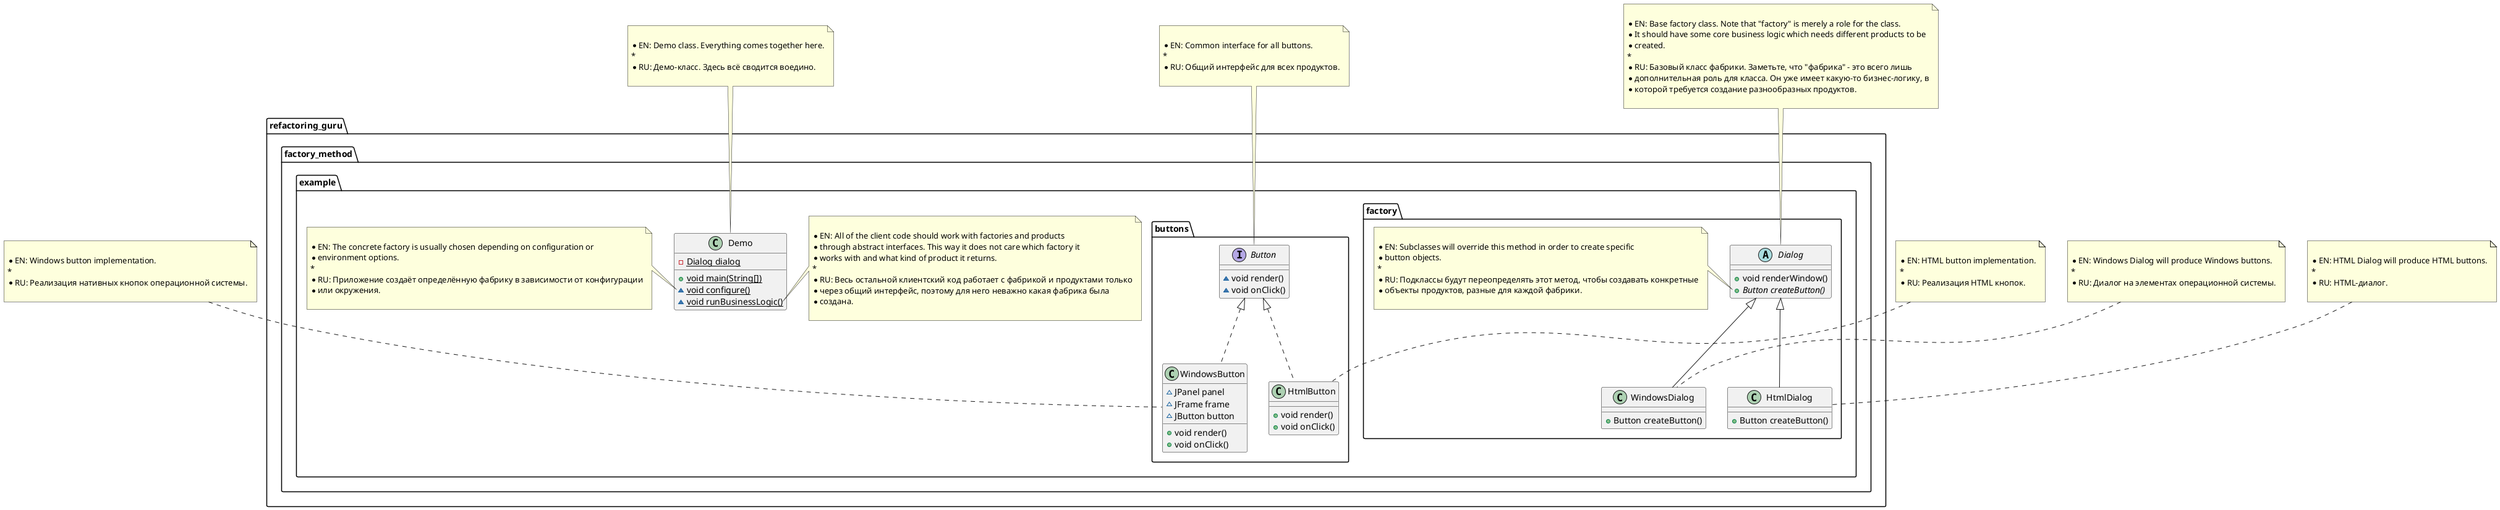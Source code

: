 @startuml
class refactoring_guru.factory_method.example.Demo {
- {static} Dialog dialog
+ {static} void main(String[])
~ {static} void configure()
~ {static} void runBusinessLogic()
}
note top of refactoring_guru.factory_method.example.Demo

 * EN: Demo class. Everything comes together here.
 *
 * RU: Демо-класс. Здесь всё сводится воедино.
 
end note


note left of refactoring_guru.factory_method.example.Demo::configure()

     * EN: The concrete factory is usually chosen depending on configuration or
     * environment options.
     *
     * RU: Приложение создаёт определённую фабрику в зависимости от конфигурации
     * или окружения.
     
end note
note right of refactoring_guru.factory_method.example.Demo::runBusinessLogic()

     * EN: All of the client code should work with factories and products
     * through abstract interfaces. This way it does not care which factory it
     * works with and what kind of product it returns.
     *
     * RU: Весь остальной клиентский код работает с фабрикой и продуктами только
     * через общий интерфейс, поэтому для него неважно какая фабрика была
     * создана.
     
end note

abstract class refactoring_guru.factory_method.example.factory.Dialog {
+ void renderWindow()
+ {abstract}Button createButton()
}
note top of refactoring_guru.factory_method.example.factory.Dialog

 * EN: Base factory class. Note that "factory" is merely a role for the class.
 * It should have some core business logic which needs different products to be
 * created.
 *
 * RU: Базовый класс фабрики. Заметьте, что "фабрика" – это всего лишь
 * дополнительная роль для класса. Он уже имеет какую-то бизнес-логику, в
 * которой требуется создание разнообразных продуктов.
 
end note

note left of refactoring_guru.factory_method.example.factory.Dialog::createButton()

     * EN: Subclasses will override this method in order to create specific
     * button objects.
     *
     * RU: Подклассы будут переопределять этот метод, чтобы создавать конкретные
     * объекты продуктов, разные для каждой фабрики.
     
end note

interface refactoring_guru.factory_method.example.buttons.Button {
~ void render()
~ void onClick()
}
note top of refactoring_guru.factory_method.example.buttons.Button

 * EN: Common interface for all buttons.
 *
 * RU: Общий интерфейс для всех продуктов.
 
end note


class refactoring_guru.factory_method.example.buttons.WindowsButton {
~ JPanel panel
~ JFrame frame
~ JButton button
+ void render()
+ void onClick()
}
note top of refactoring_guru.factory_method.example.buttons.WindowsButton

 * EN: Windows button implementation.
 *
 * RU: Реализация нативных кнопок операционной системы.
 
end note



class refactoring_guru.factory_method.example.buttons.HtmlButton {
+ void render()
+ void onClick()
}
note top of refactoring_guru.factory_method.example.buttons.HtmlButton

 * EN: HTML button implementation.
 *
 * RU: Реализация HTML кнопок.
 
end note


class refactoring_guru.factory_method.example.factory.WindowsDialog {
+ Button createButton()
}
note top of refactoring_guru.factory_method.example.factory.WindowsDialog

 * EN: Windows Dialog will produce Windows buttons.
 *
 * RU: Диалог на элементах операционной системы.
 
end note


class refactoring_guru.factory_method.example.factory.HtmlDialog {
+ Button createButton()
}
note top of refactoring_guru.factory_method.example.factory.HtmlDialog

 * EN: HTML Dialog will produce HTML buttons.
 *
 * RU: HTML-диалог.
 
end note




refactoring_guru.factory_method.example.buttons.Button <|.. refactoring_guru.factory_method.example.buttons.WindowsButton
refactoring_guru.factory_method.example.buttons.Button <|.. refactoring_guru.factory_method.example.buttons.HtmlButton
refactoring_guru.factory_method.example.factory.Dialog <|-- refactoring_guru.factory_method.example.factory.WindowsDialog
refactoring_guru.factory_method.example.factory.Dialog <|-- refactoring_guru.factory_method.example.factory.HtmlDialog
@enduml